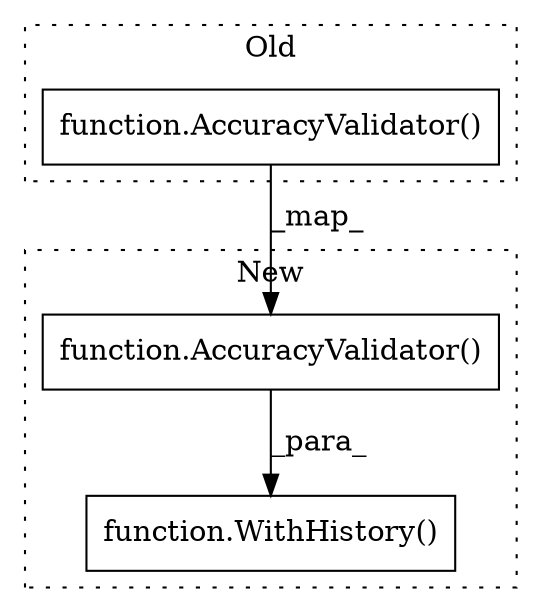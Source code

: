 digraph G {
subgraph cluster0 {
1 [label="function.AccuracyValidator()" a="75" s="329" l="19" shape="box"];
label = "Old";
style="dotted";
}
subgraph cluster1 {
2 [label="function.AccuracyValidator()" a="75" s="354" l="19" shape="box"];
3 [label="function.WithHistory()" a="75" s="342,373" l="12,1" shape="box"];
label = "New";
style="dotted";
}
1 -> 2 [label="_map_"];
2 -> 3 [label="_para_"];
}